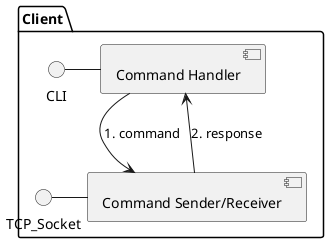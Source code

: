 ﻿@startuml
skinparam backgroundColor #00000000

package "Client" {
    CLI - [Command Handler]

    TCP_Socket - [Command Sender/Receiver]
    [Command Sender/Receiver] --> [Command Handler] : 2. response
    [Command Handler] --> [Command Sender/Receiver] : 1. command 
}
@enduml